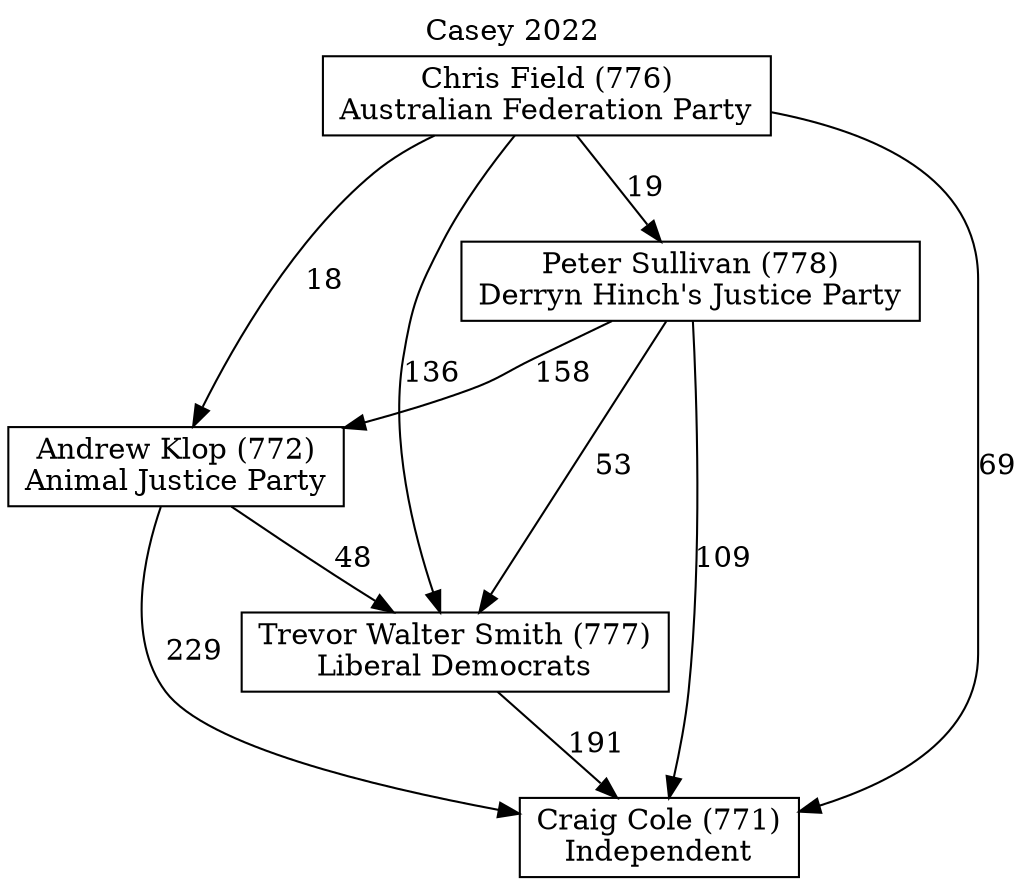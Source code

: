 // House preference flow
digraph "Craig Cole (771)_Casey_2022" {
	graph [label="Casey 2022" labelloc=t mclimit=10]
	node [shape=box]
	"Andrew Klop (772)" [label="Andrew Klop (772)
Animal Justice Party"]
	"Chris Field (776)" [label="Chris Field (776)
Australian Federation Party"]
	"Craig Cole (771)" [label="Craig Cole (771)
Independent"]
	"Peter Sullivan (778)" [label="Peter Sullivan (778)
Derryn Hinch's Justice Party"]
	"Trevor Walter Smith (777)" [label="Trevor Walter Smith (777)
Liberal Democrats"]
	"Andrew Klop (772)" -> "Craig Cole (771)" [label=229]
	"Andrew Klop (772)" -> "Trevor Walter Smith (777)" [label=48]
	"Chris Field (776)" -> "Andrew Klop (772)" [label=18]
	"Chris Field (776)" -> "Craig Cole (771)" [label=69]
	"Chris Field (776)" -> "Peter Sullivan (778)" [label=19]
	"Chris Field (776)" -> "Trevor Walter Smith (777)" [label=136]
	"Peter Sullivan (778)" -> "Andrew Klop (772)" [label=158]
	"Peter Sullivan (778)" -> "Craig Cole (771)" [label=109]
	"Peter Sullivan (778)" -> "Trevor Walter Smith (777)" [label=53]
	"Trevor Walter Smith (777)" -> "Craig Cole (771)" [label=191]
}
